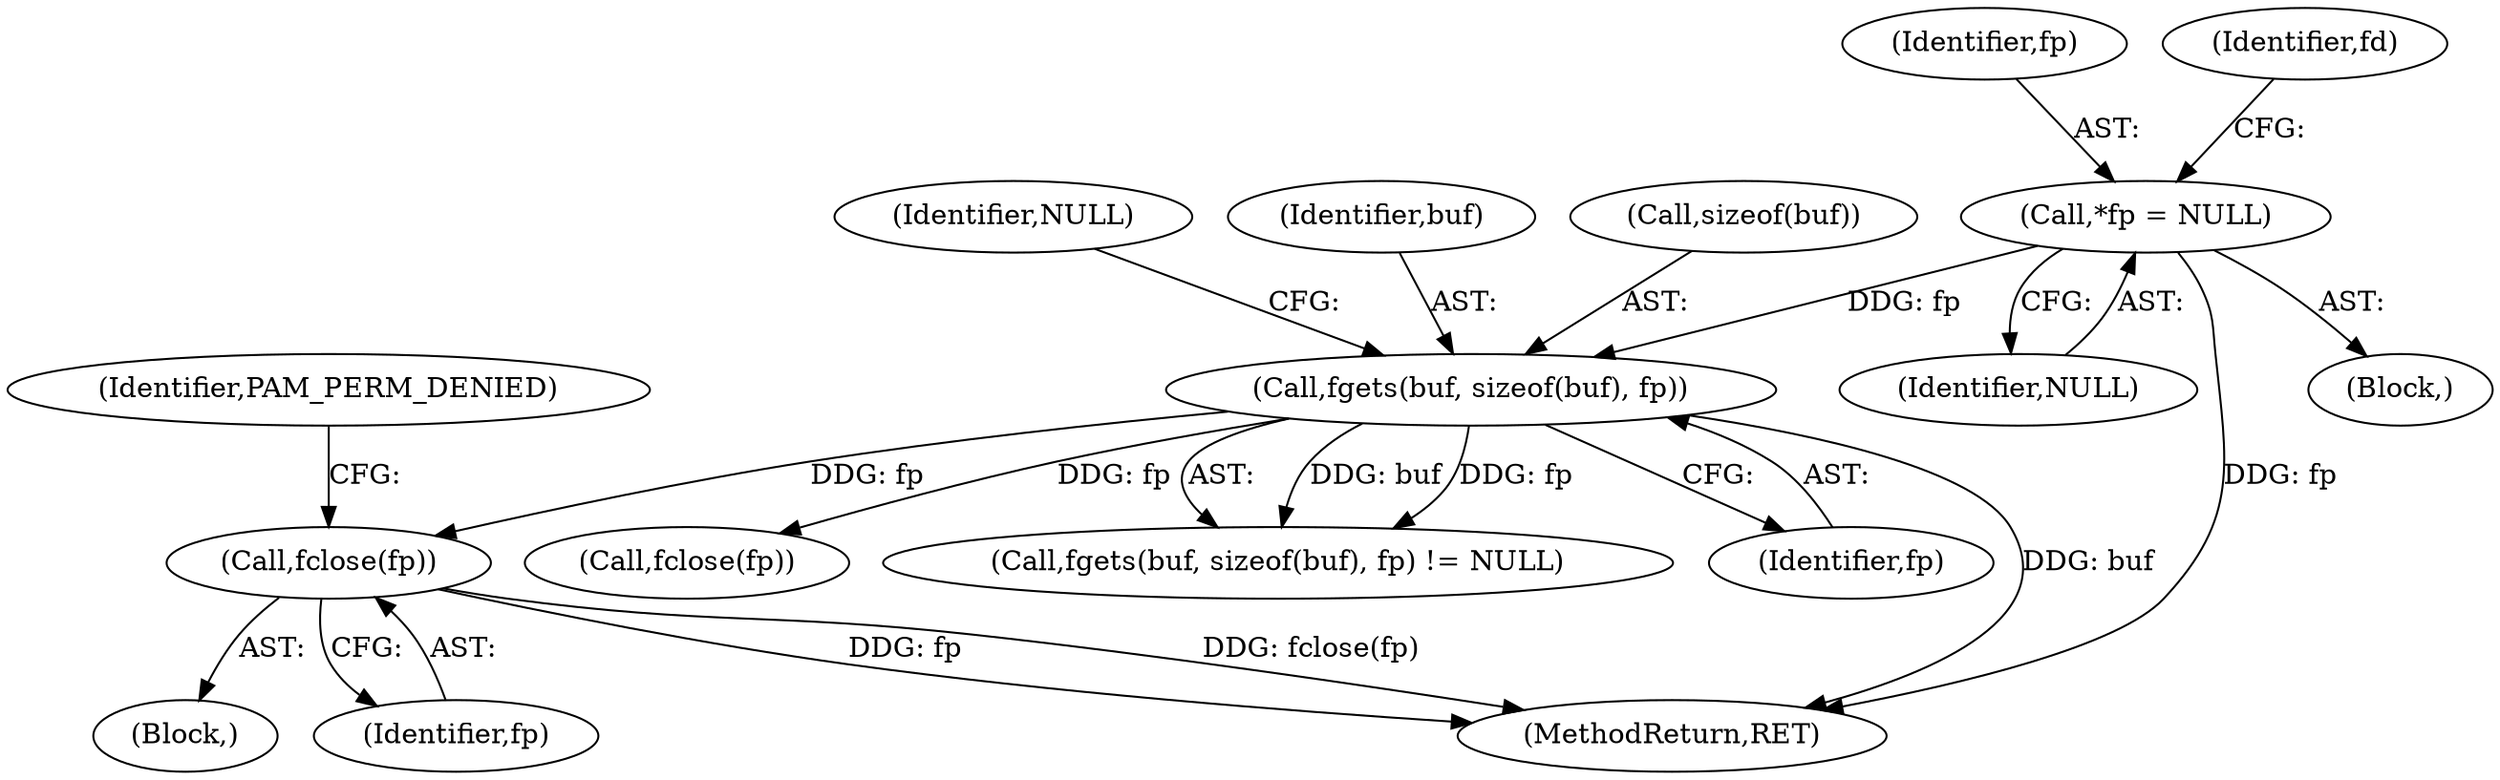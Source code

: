 digraph "0_altlinux_843807a3a90f52e7538be756616510730a24739a@API" {
"1000329" [label="(Call,fclose(fp))"];
"1000259" [label="(Call,fgets(buf, sizeof(buf), fp))"];
"1000115" [label="(Call,*fp = NULL)"];
"1000329" [label="(Call,fclose(fp))"];
"1000264" [label="(Identifier,NULL)"];
"1000254" [label="(Block,)"];
"1000260" [label="(Identifier,buf)"];
"1000316" [label="(Call,fclose(fp))"];
"1000116" [label="(Identifier,fp)"];
"1000261" [label="(Call,sizeof(buf))"];
"1000112" [label="(Block,)"];
"1000378" [label="(MethodReturn,RET)"];
"1000258" [label="(Call,fgets(buf, sizeof(buf), fp) != NULL)"];
"1000332" [label="(Identifier,PAM_PERM_DENIED)"];
"1000263" [label="(Identifier,fp)"];
"1000121" [label="(Identifier,fd)"];
"1000117" [label="(Identifier,NULL)"];
"1000259" [label="(Call,fgets(buf, sizeof(buf), fp))"];
"1000115" [label="(Call,*fp = NULL)"];
"1000330" [label="(Identifier,fp)"];
"1000329" -> "1000254"  [label="AST: "];
"1000329" -> "1000330"  [label="CFG: "];
"1000330" -> "1000329"  [label="AST: "];
"1000332" -> "1000329"  [label="CFG: "];
"1000329" -> "1000378"  [label="DDG: fclose(fp)"];
"1000329" -> "1000378"  [label="DDG: fp"];
"1000259" -> "1000329"  [label="DDG: fp"];
"1000259" -> "1000258"  [label="AST: "];
"1000259" -> "1000263"  [label="CFG: "];
"1000260" -> "1000259"  [label="AST: "];
"1000261" -> "1000259"  [label="AST: "];
"1000263" -> "1000259"  [label="AST: "];
"1000264" -> "1000259"  [label="CFG: "];
"1000259" -> "1000378"  [label="DDG: buf"];
"1000259" -> "1000258"  [label="DDG: buf"];
"1000259" -> "1000258"  [label="DDG: fp"];
"1000115" -> "1000259"  [label="DDG: fp"];
"1000259" -> "1000316"  [label="DDG: fp"];
"1000115" -> "1000112"  [label="AST: "];
"1000115" -> "1000117"  [label="CFG: "];
"1000116" -> "1000115"  [label="AST: "];
"1000117" -> "1000115"  [label="AST: "];
"1000121" -> "1000115"  [label="CFG: "];
"1000115" -> "1000378"  [label="DDG: fp"];
}
